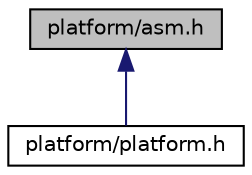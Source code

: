 digraph "platform/asm.h"
{
 // INTERACTIVE_SVG=YES
 // LATEX_PDF_SIZE
  bgcolor="transparent";
  edge [fontname="Helvetica",fontsize="10",labelfontname="Helvetica",labelfontsize="10"];
  node [fontname="Helvetica",fontsize="10",shape=record];
  Node1 [label="platform/asm.h",height=0.2,width=0.4,color="black", fillcolor="grey75", style="filled", fontcolor="black",tooltip="Helper Definitions for ASM files."];
  Node1 -> Node2 [dir="back",color="midnightblue",fontsize="10",style="solid",fontname="Helvetica"];
  Node2 [label="platform/platform.h",height=0.2,width=0.4,color="black",URL="$platform_8h_source.html",tooltip=" "];
}
